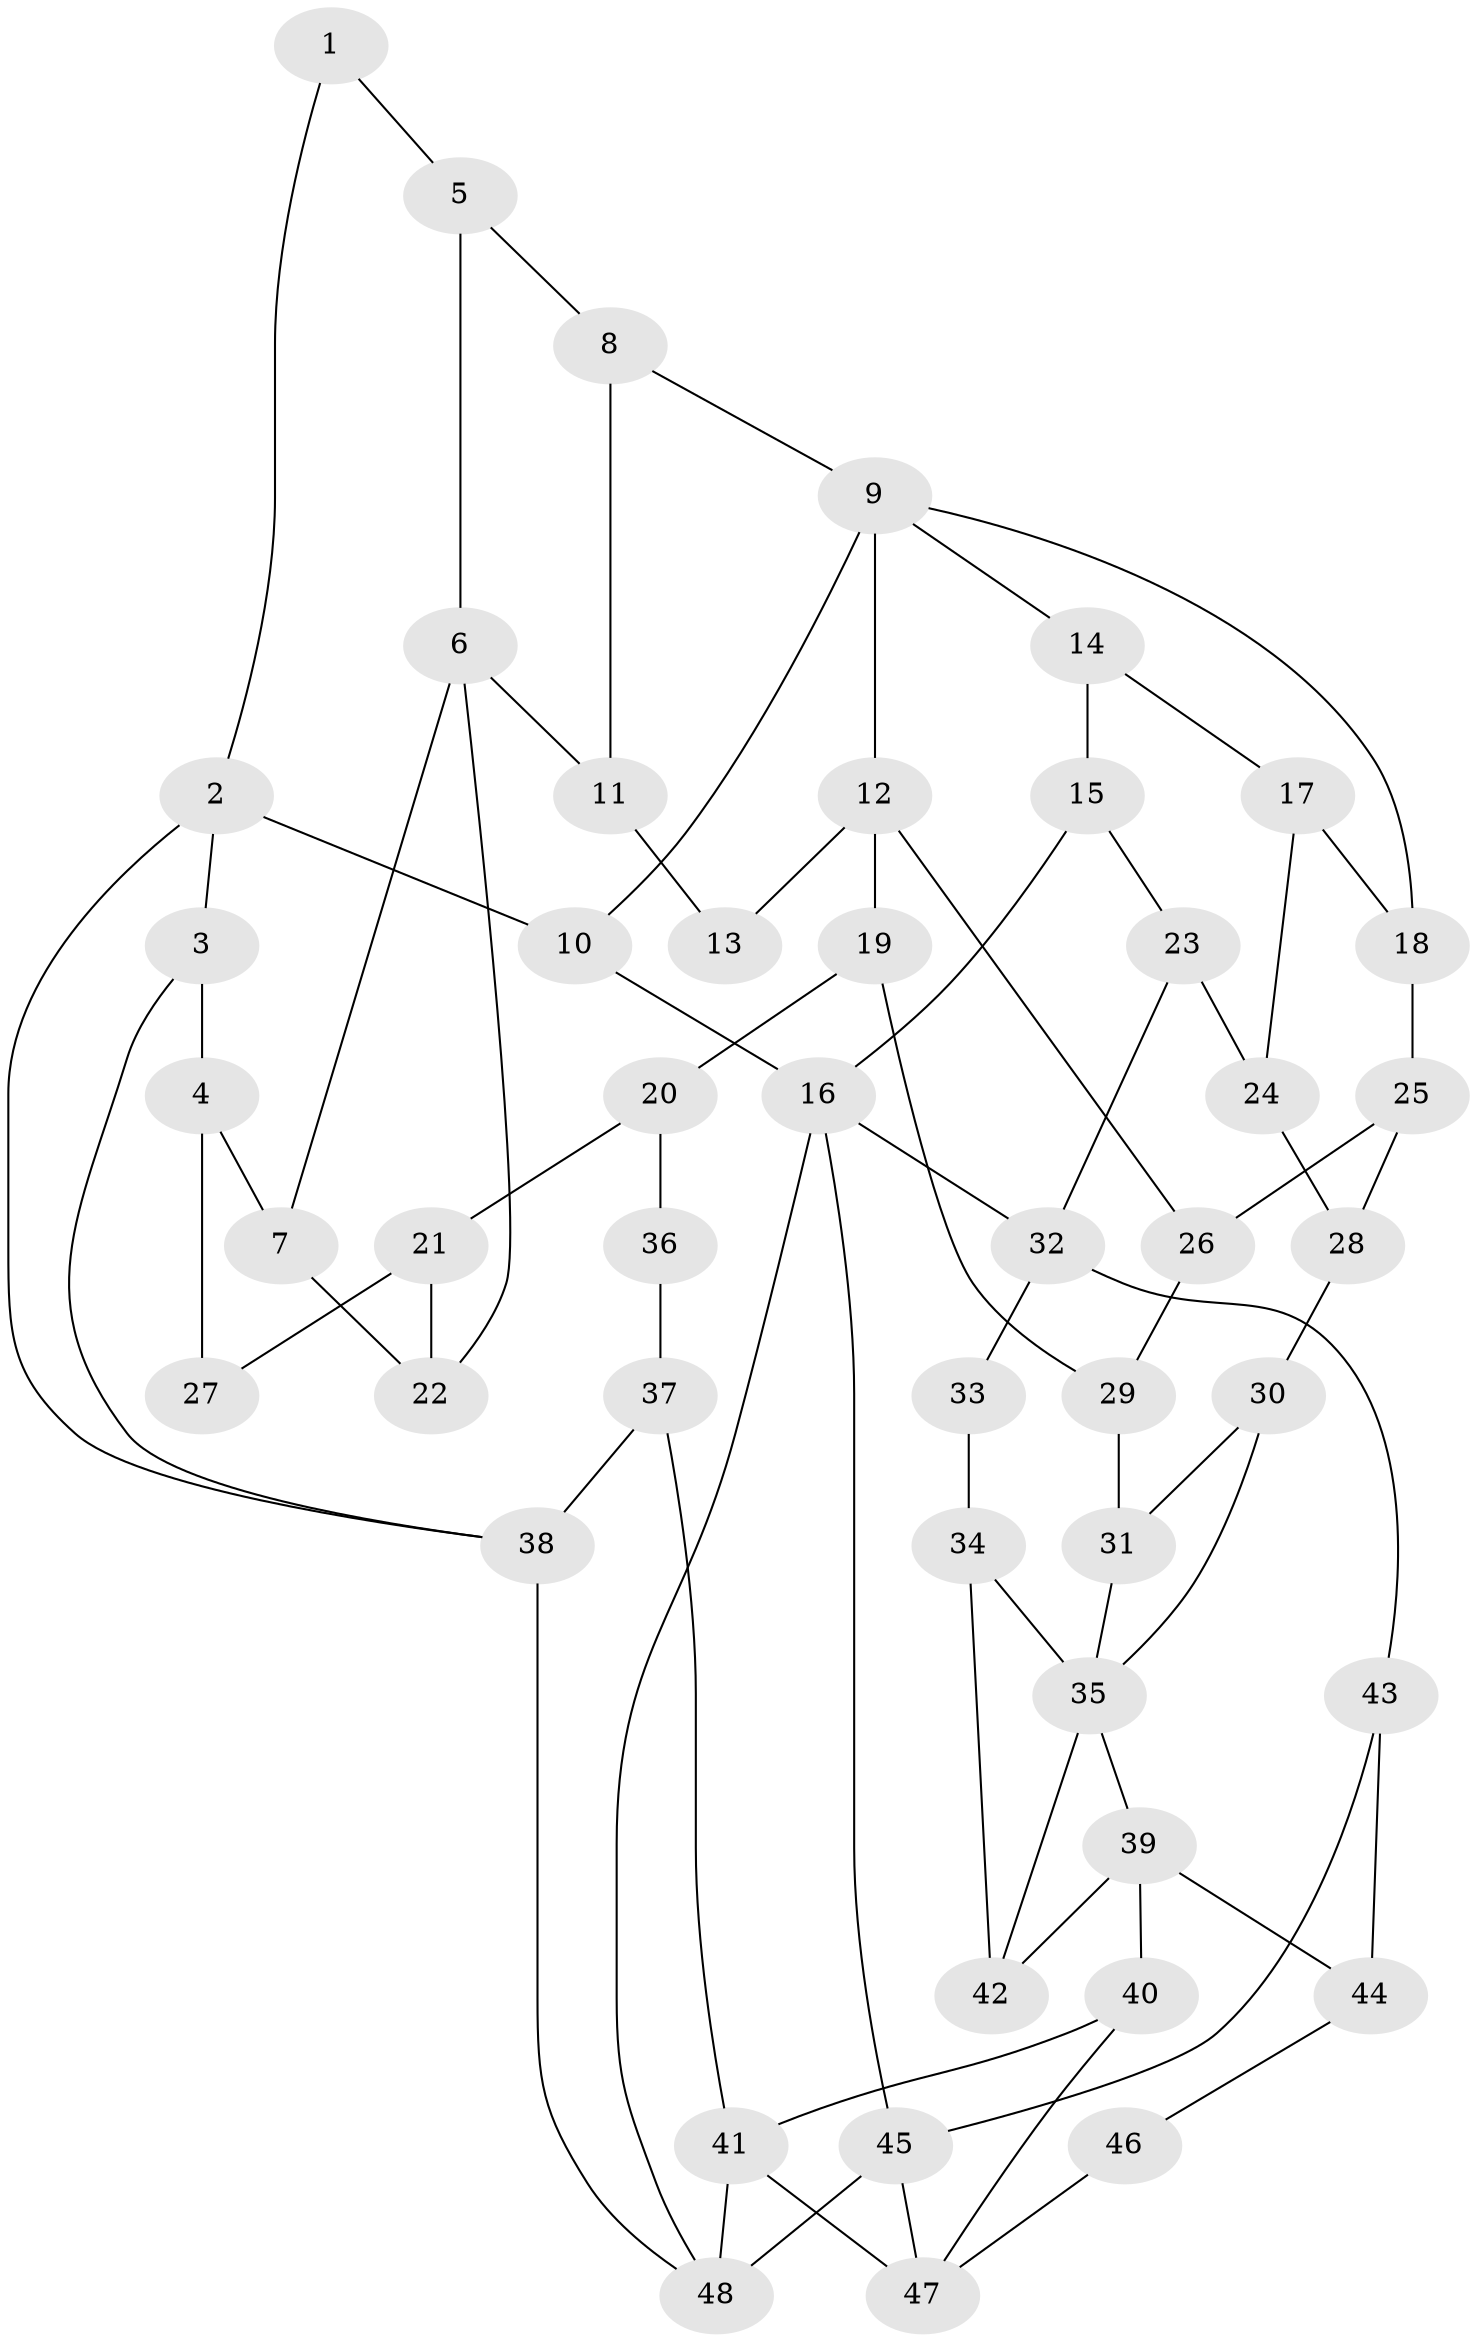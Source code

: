 // original degree distribution, {3: 0.021052631578947368, 6: 0.23157894736842105, 5: 0.4842105263157895, 4: 0.2631578947368421}
// Generated by graph-tools (version 1.1) at 2025/54/03/04/25 22:54:31]
// undirected, 48 vertices, 77 edges
graph export_dot {
  node [color=gray90,style=filled];
  1;
  2;
  3;
  4;
  5;
  6;
  7;
  8;
  9;
  10;
  11;
  12;
  13;
  14;
  15;
  16;
  17;
  18;
  19;
  20;
  21;
  22;
  23;
  24;
  25;
  26;
  27;
  28;
  29;
  30;
  31;
  32;
  33;
  34;
  35;
  36;
  37;
  38;
  39;
  40;
  41;
  42;
  43;
  44;
  45;
  46;
  47;
  48;
  1 -- 2 [weight=1.0];
  1 -- 5 [weight=1.0];
  2 -- 3 [weight=1.0];
  2 -- 10 [weight=1.0];
  2 -- 38 [weight=1.0];
  3 -- 4 [weight=1.0];
  3 -- 38 [weight=1.0];
  4 -- 7 [weight=1.0];
  4 -- 27 [weight=2.0];
  5 -- 6 [weight=1.0];
  5 -- 8 [weight=1.0];
  6 -- 7 [weight=1.0];
  6 -- 11 [weight=1.0];
  6 -- 22 [weight=1.0];
  7 -- 22 [weight=1.0];
  8 -- 9 [weight=1.0];
  8 -- 11 [weight=1.0];
  9 -- 10 [weight=1.0];
  9 -- 12 [weight=1.0];
  9 -- 14 [weight=1.0];
  9 -- 18 [weight=1.0];
  10 -- 16 [weight=2.0];
  11 -- 13 [weight=1.0];
  12 -- 13 [weight=2.0];
  12 -- 19 [weight=2.0];
  12 -- 26 [weight=1.0];
  14 -- 15 [weight=2.0];
  14 -- 17 [weight=2.0];
  15 -- 16 [weight=2.0];
  15 -- 23 [weight=1.0];
  16 -- 32 [weight=1.0];
  16 -- 45 [weight=1.0];
  16 -- 48 [weight=1.0];
  17 -- 18 [weight=2.0];
  17 -- 24 [weight=2.0];
  18 -- 25 [weight=1.0];
  19 -- 20 [weight=1.0];
  19 -- 29 [weight=1.0];
  20 -- 21 [weight=1.0];
  20 -- 36 [weight=1.0];
  21 -- 22 [weight=1.0];
  21 -- 27 [weight=1.0];
  23 -- 24 [weight=2.0];
  23 -- 32 [weight=1.0];
  24 -- 28 [weight=1.0];
  25 -- 26 [weight=1.0];
  25 -- 28 [weight=1.0];
  26 -- 29 [weight=1.0];
  28 -- 30 [weight=1.0];
  29 -- 31 [weight=1.0];
  30 -- 31 [weight=1.0];
  30 -- 35 [weight=1.0];
  31 -- 35 [weight=1.0];
  32 -- 33 [weight=2.0];
  32 -- 43 [weight=2.0];
  33 -- 34 [weight=1.0];
  34 -- 35 [weight=1.0];
  34 -- 42 [weight=1.0];
  35 -- 39 [weight=1.0];
  35 -- 42 [weight=2.0];
  36 -- 37 [weight=2.0];
  37 -- 38 [weight=2.0];
  37 -- 41 [weight=2.0];
  38 -- 48 [weight=1.0];
  39 -- 40 [weight=1.0];
  39 -- 42 [weight=3.0];
  39 -- 44 [weight=1.0];
  40 -- 41 [weight=1.0];
  40 -- 47 [weight=1.0];
  41 -- 47 [weight=1.0];
  41 -- 48 [weight=1.0];
  43 -- 44 [weight=1.0];
  43 -- 45 [weight=1.0];
  44 -- 46 [weight=1.0];
  45 -- 47 [weight=2.0];
  45 -- 48 [weight=1.0];
  46 -- 47 [weight=2.0];
}

